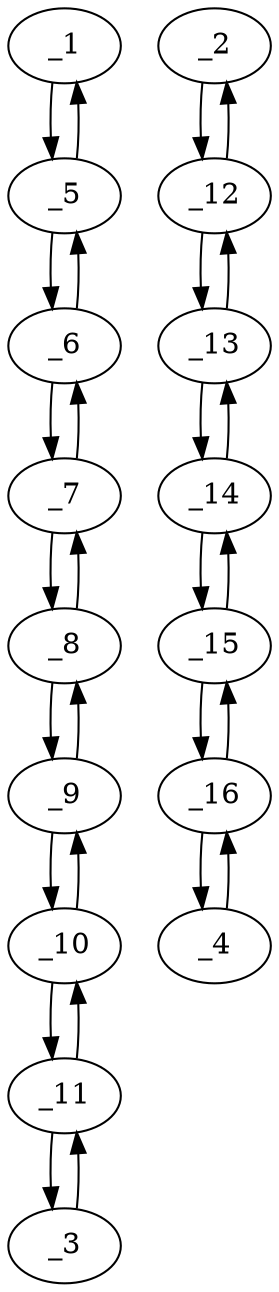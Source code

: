 digraph f1876_05 {
	_1	 [x="149.000000",
		y="94.000000"];
	_5	 [x="141.000000",
		y="105.000000"];
	_1 -> _5	 [angle="2.199593",
		orient="0.808736"];
	_2	 [x="181.000000",
		y="105.000000"];
	_12	 [x="174.000000",
		y="117.000000"];
	_2 -> _12	 [angle="2.098871",
		orient="0.863779"];
	_3	 [x="32.000000",
		y="141.000000"];
	_11	 [x="41.000000",
		y="129.000000"];
	_3 -> _11	 [angle="-0.927295",
		orient="-0.800000"];
	_4	 [x="214.000000",
		y="161.000000"];
	_16	 [x="220.000000",
		y="153.000000"];
	_4 -> _16	 [angle="-0.927295",
		orient="-0.800000"];
	_5 -> _1	 [angle="-0.942000",
		orient="-0.808736"];
	_6	 [x="123.000000",
		y="109.000000"];
	_5 -> _6	 [angle="2.922924",
		orient="0.216930"];
	_6 -> _5	 [angle="-0.218669",
		orient="-0.216930"];
	_7	 [x="103.000000",
		y="110.000000"];
	_6 -> _7	 [angle="3.091634",
		orient="0.049938"];
	_7 -> _6	 [angle="-0.049958",
		orient="-0.049938"];
	_8	 [x="88.000000",
		y="116.000000"];
	_7 -> _8	 [angle="2.761086",
		orient="0.371391"];
	_8 -> _7	 [angle="-0.380506",
		orient="-0.371391"];
	_9	 [x="73.000000",
		y="122.000000"];
	_8 -> _9	 [angle="2.761086",
		orient="0.371391"];
	_9 -> _8	 [angle="-0.380506",
		orient="-0.371391"];
	_10	 [x="59.000000",
		y="128.000000"];
	_9 -> _10	 [angle="2.736701",
		orient="0.393919"];
	_10 -> _9	 [angle="-0.404892",
		orient="-0.393919"];
	_10 -> _11	 [angle="3.086094",
		orient="0.055470"];
	_11 -> _3	 [angle="2.214297",
		orient="0.800000"];
	_11 -> _10	 [angle="-0.055499",
		orient="-0.055470"];
	_12 -> _2	 [angle="-1.042722",
		orient="-0.863779"];
	_13	 [x="183.000000",
		y="128.000000"];
	_12 -> _13	 [angle="0.885067",
		orient="0.773957"];
	_13 -> _12	 [angle="-2.256526",
		orient="-0.773957"];
	_14	 [x="192.000000",
		y="140.000000"];
	_13 -> _14	 [angle="0.927295",
		orient="0.800000"];
	_14 -> _13	 [angle="-2.214297",
		orient="-0.800000"];
	_15	 [x="207.000000",
		y="145.000000"];
	_14 -> _15	 [angle="0.321751",
		orient="0.316228"];
	_15 -> _14	 [angle="-2.819842",
		orient="-0.316228"];
	_15 -> _16	 [angle="0.551655",
		orient="0.524097"];
	_16 -> _4	 [angle="2.214297",
		orient="0.800000"];
	_16 -> _15	 [angle="-2.589938",
		orient="-0.524097"];
}
